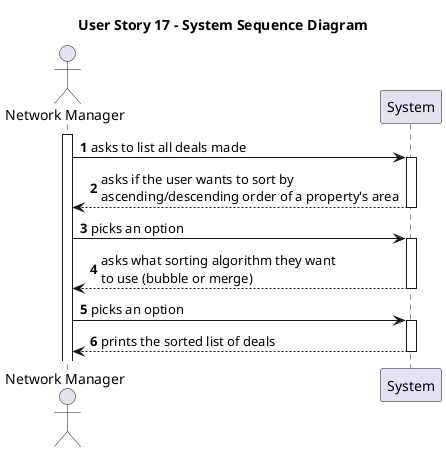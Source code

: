 @startuml
'https://plantuml.com/sequence-diagram
title User Story 17 - System Sequence Diagram
autonumber
actor "Network Manager" as NetworkManager
participant "System" as System
activate NetworkManager

NetworkManager -> System: asks to list all deals made
activate System

System --> NetworkManager : asks if the user wants to sort by\nascending/descending order of a property's area
deactivate System

NetworkManager -> System : picks an option
activate System

System --> NetworkManager : asks what sorting algorithm they want\nto use (bubble or merge)
deactivate System

NetworkManager -> System : picks an option
activate System

System --> NetworkManager : prints the sorted list of deals
deactivate System

@enduml